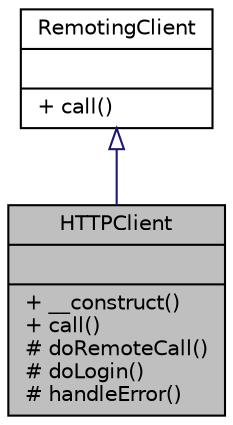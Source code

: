 digraph "HTTPClient"
{
  edge [fontname="Helvetica",fontsize="10",labelfontname="Helvetica",labelfontsize="10"];
  node [fontname="Helvetica",fontsize="10",shape=record];
  Node0 [label="{HTTPClient\n||+ __construct()\l+ call()\l# doRemoteCall()\l# doLogin()\l# handleError()\l}",height=0.2,width=0.4,color="black", fillcolor="grey75", style="filled", fontcolor="black"];
  Node1 -> Node0 [dir="back",color="midnightblue",fontsize="10",style="solid",arrowtail="onormal",fontname="Helvetica"];
  Node1 [label="{RemotingClient\n||+ call()\l}",height=0.2,width=0.4,color="black", fillcolor="white", style="filled",URL="$interfacewcmf_1_1lib_1_1service_1_1_remoting_client.html",tooltip="RemotingClient defines the interface for clients to be used with RemotingServer. "];
}
